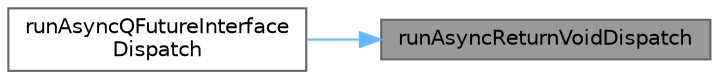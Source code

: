 digraph "runAsyncReturnVoidDispatch"
{
 // LATEX_PDF_SIZE
  bgcolor="transparent";
  edge [fontname=Helvetica,fontsize=10,labelfontname=Helvetica,labelfontsize=10];
  node [fontname=Helvetica,fontsize=10,shape=box,height=0.2,width=0.4];
  rankdir="RL";
  Node1 [id="Node000001",label="runAsyncReturnVoidDispatch",height=0.2,width=0.4,color="gray40", fillcolor="grey60", style="filled", fontcolor="black",tooltip=" "];
  Node1 -> Node2 [id="edge1_Node000001_Node000002",dir="back",color="steelblue1",style="solid",tooltip=" "];
  Node2 [id="Node000002",label="runAsyncQFutureInterface\lDispatch",height=0.2,width=0.4,color="grey40", fillcolor="white", style="filled",URL="$namespace_async.html#a3fd73860605f09ab8450edd257bb46f2",tooltip=" "];
}
